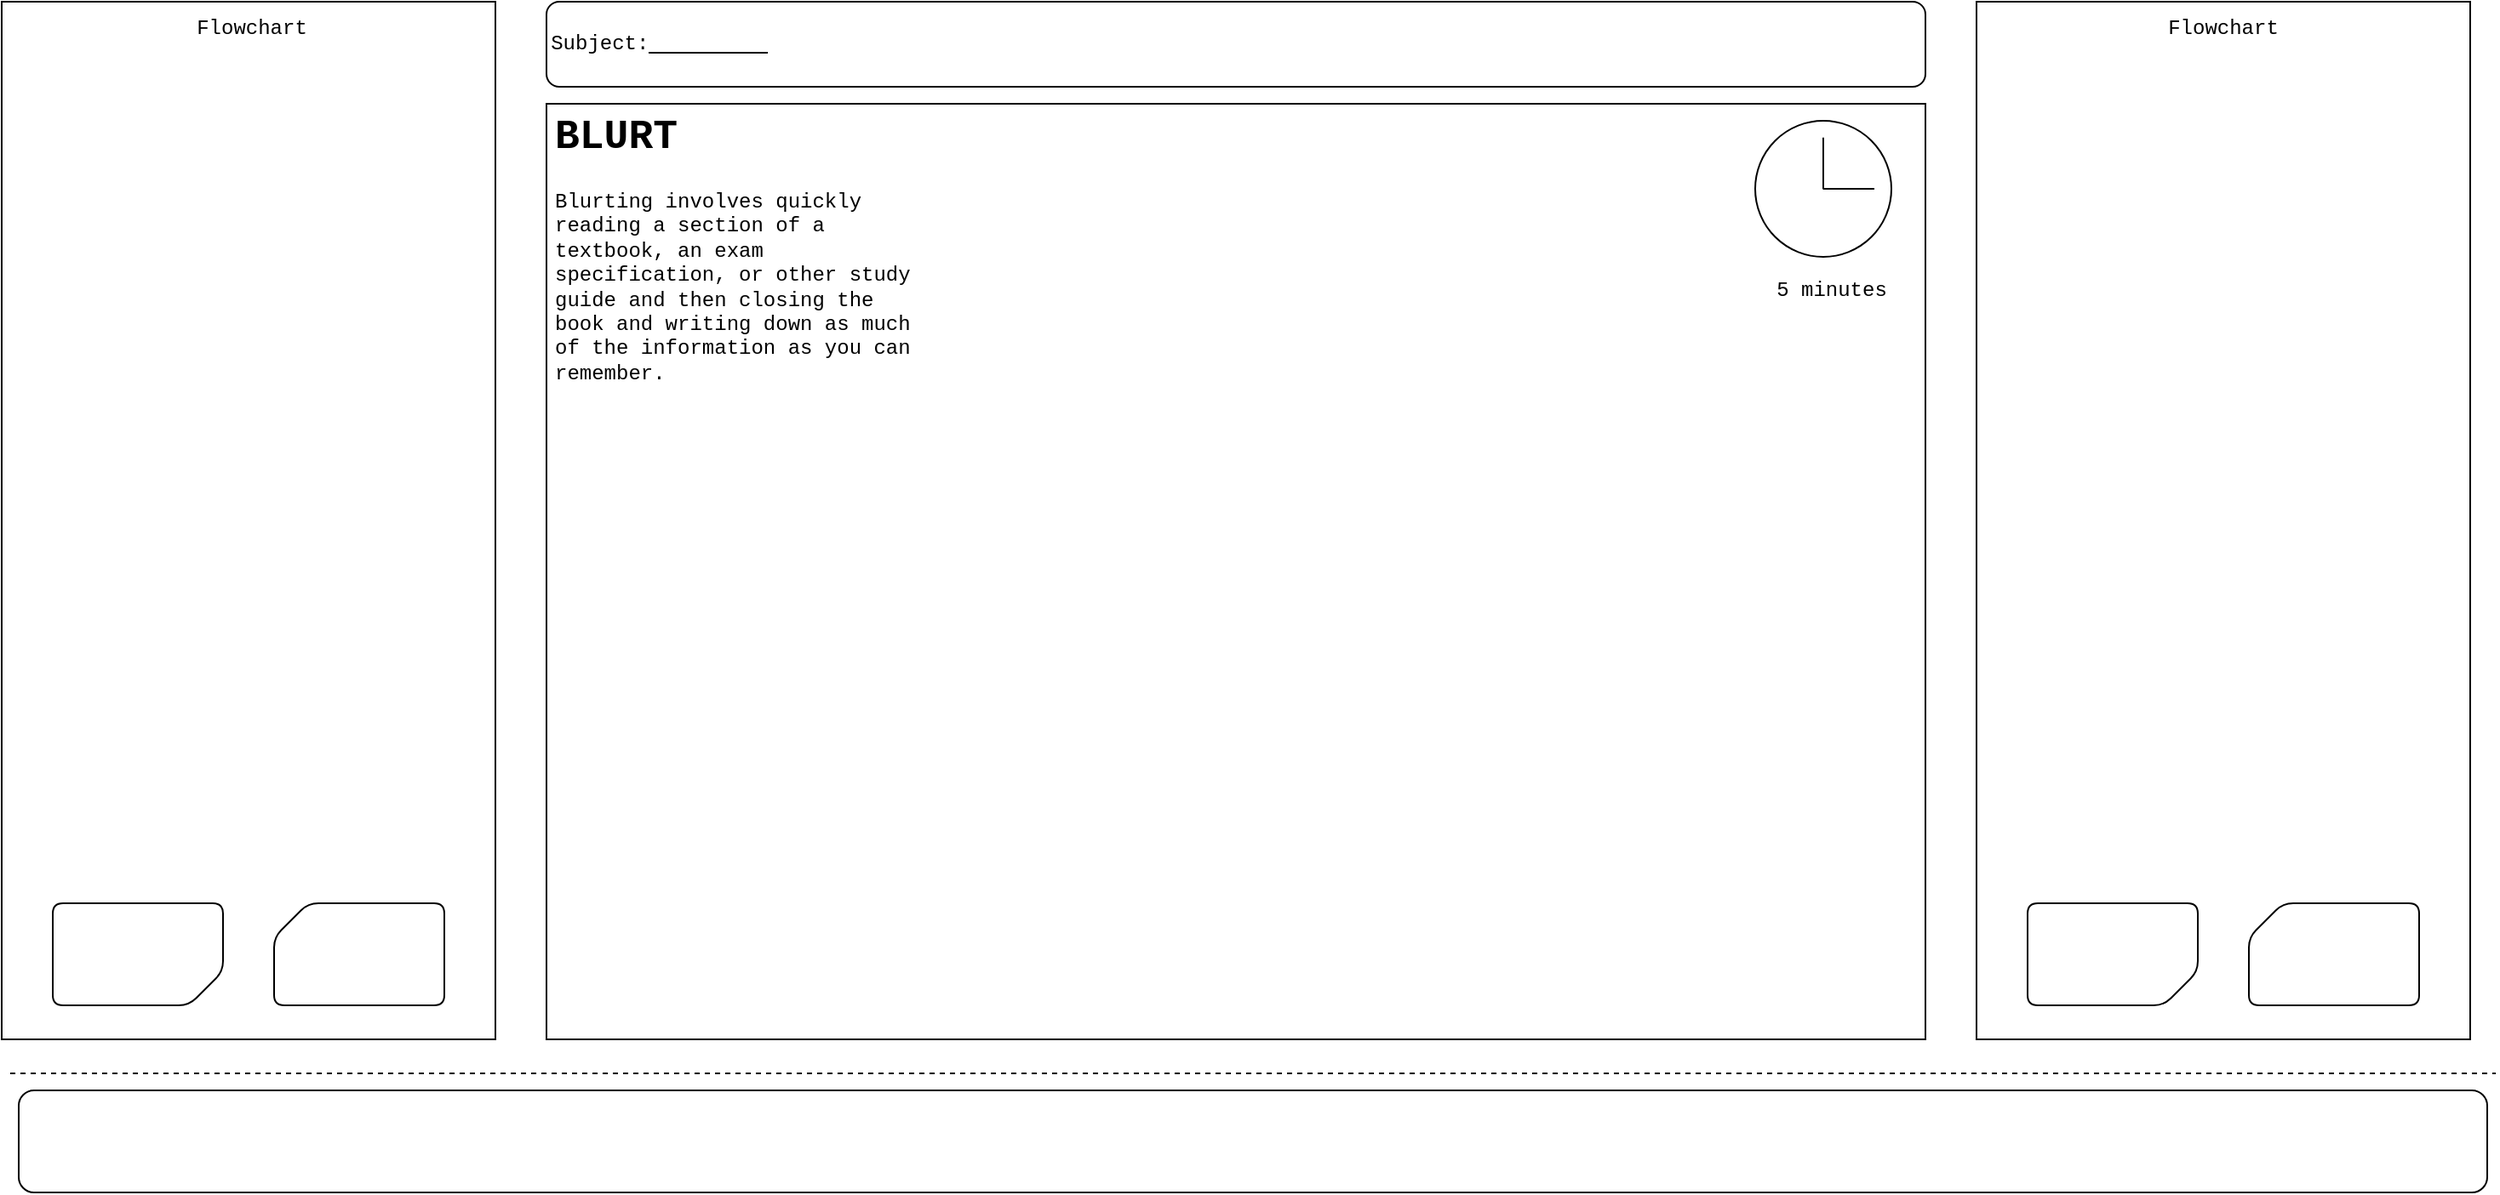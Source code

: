 <mxfile version="21.6.9" type="github">
  <diagram name="Page-1" id="MsKLmUilXUobWIuIifkx">
    <mxGraphModel dx="2327" dy="987" grid="1" gridSize="10" guides="1" tooltips="1" connect="1" arrows="1" fold="1" page="1" pageScale="1" pageWidth="827" pageHeight="1169" background="none" math="0" shadow="0">
      <root>
        <mxCell id="0" />
        <mxCell id="1" parent="0" />
        <mxCell id="Fr31JLENJhVwNltYiqaI-16" value="" style="rounded=1;whiteSpace=wrap;html=1;labelBackgroundColor=none;" vertex="1" parent="1">
          <mxGeometry x="10" y="10" width="810" height="50" as="geometry" />
        </mxCell>
        <mxCell id="Fr31JLENJhVwNltYiqaI-18" value="Subject:&amp;nbsp;" style="text;html=1;strokeColor=none;fillColor=none;align=center;verticalAlign=middle;whiteSpace=wrap;rounded=1;labelBackgroundColor=none;fontFamily=Courier New;" vertex="1" parent="1">
          <mxGeometry x="20" y="20" width="50" height="30" as="geometry" />
        </mxCell>
        <mxCell id="Fr31JLENJhVwNltYiqaI-19" value="" style="endArrow=none;html=1;rounded=1;labelBackgroundColor=none;fontColor=default;" edge="1" parent="1" target="Fr31JLENJhVwNltYiqaI-16">
          <mxGeometry width="50" height="50" relative="1" as="geometry">
            <mxPoint x="180" y="10" as="sourcePoint" />
            <mxPoint x="230" y="-40" as="targetPoint" />
          </mxGeometry>
        </mxCell>
        <mxCell id="Fr31JLENJhVwNltYiqaI-21" value="&lt;br&gt;" style="text;strokeColor=none;align=center;fillColor=none;html=1;verticalAlign=middle;whiteSpace=wrap;rounded=1;labelBackgroundColor=none;" vertex="1" parent="1">
          <mxGeometry x="-110" y="250" width="60" height="30" as="geometry" />
        </mxCell>
        <mxCell id="Fr31JLENJhVwNltYiqaI-24" value="" style="endArrow=none;html=1;rounded=1;labelBackgroundColor=none;fontColor=default;" edge="1" parent="1">
          <mxGeometry width="50" height="50" relative="1" as="geometry">
            <mxPoint x="70" y="40" as="sourcePoint" />
            <mxPoint x="140" y="40" as="targetPoint" />
          </mxGeometry>
        </mxCell>
        <mxCell id="Fr31JLENJhVwNltYiqaI-27" value="" style="rounded=0;whiteSpace=wrap;html=1;strokeColor=default;fontFamily=Helvetica;fontSize=12;fontColor=default;fillColor=default;" vertex="1" parent="1">
          <mxGeometry x="10" y="70" width="810" height="550" as="geometry" />
        </mxCell>
        <mxCell id="Fr31JLENJhVwNltYiqaI-31" value="&lt;h1&gt;BLURT&lt;/h1&gt;&lt;div&gt;Blurting involves quickly reading a section of a textbook, an exam specification, or other study guide and then closing the book and writing down as much of the information as you can remember.&lt;br&gt;&lt;/div&gt;" style="text;html=1;strokeColor=none;fillColor=none;spacing=5;spacingTop=-20;whiteSpace=wrap;overflow=hidden;rounded=0;fontSize=12;fontFamily=Courier New;fontColor=default;" vertex="1" parent="1">
          <mxGeometry x="10" y="70" width="220" height="170" as="geometry" />
        </mxCell>
        <mxCell id="Fr31JLENJhVwNltYiqaI-32" value="" style="ellipse;whiteSpace=wrap;html=1;aspect=fixed;rounded=1;strokeColor=default;fontFamily=Helvetica;fontSize=12;fontColor=default;fillColor=default;movable=0;resizable=0;rotatable=0;deletable=0;editable=0;locked=1;connectable=0;" vertex="1" parent="1">
          <mxGeometry x="720" y="80" width="80" height="80" as="geometry" />
        </mxCell>
        <mxCell id="Fr31JLENJhVwNltYiqaI-36" value="" style="group" vertex="1" connectable="0" parent="1">
          <mxGeometry x="760" y="100" width="30" height="20" as="geometry" />
        </mxCell>
        <mxCell id="Fr31JLENJhVwNltYiqaI-34" value="" style="endArrow=none;html=1;rounded=1;fontFamily=Helvetica;fontSize=12;fontColor=default;" edge="1" parent="Fr31JLENJhVwNltYiqaI-36">
          <mxGeometry width="50" height="50" relative="1" as="geometry">
            <mxPoint y="20.263" as="sourcePoint" />
            <mxPoint y="-10.132" as="targetPoint" />
            <Array as="points">
              <mxPoint />
            </Array>
          </mxGeometry>
        </mxCell>
        <mxCell id="Fr31JLENJhVwNltYiqaI-35" value="" style="endArrow=none;html=1;rounded=1;fontFamily=Helvetica;fontSize=12;fontColor=default;" edge="1" parent="Fr31JLENJhVwNltYiqaI-36">
          <mxGeometry width="50" height="50" relative="1" as="geometry">
            <mxPoint y="20" as="sourcePoint" />
            <mxPoint x="30" y="20.263" as="targetPoint" />
            <Array as="points">
              <mxPoint x="30" y="20" />
            </Array>
          </mxGeometry>
        </mxCell>
        <mxCell id="Fr31JLENJhVwNltYiqaI-37" value="5 minutes" style="text;html=1;strokeColor=none;fillColor=none;align=center;verticalAlign=middle;whiteSpace=wrap;rounded=0;fontSize=12;fontFamily=Courier New;fontColor=default;" vertex="1" parent="1">
          <mxGeometry x="730" y="160" width="70" height="40" as="geometry" />
        </mxCell>
        <mxCell id="Fr31JLENJhVwNltYiqaI-38" value="" style="rounded=0;whiteSpace=wrap;html=1;strokeColor=default;fontFamily=Helvetica;fontSize=12;fontColor=default;fillColor=default;" vertex="1" parent="1">
          <mxGeometry x="-310" y="10" width="290" height="610" as="geometry" />
        </mxCell>
        <mxCell id="Fr31JLENJhVwNltYiqaI-39" value="" style="rounded=0;whiteSpace=wrap;html=1;strokeColor=default;fontFamily=Helvetica;fontSize=12;fontColor=default;fillColor=default;" vertex="1" parent="1">
          <mxGeometry x="850" y="10" width="290" height="610" as="geometry" />
        </mxCell>
        <mxCell id="Fr31JLENJhVwNltYiqaI-43" value="" style="group" vertex="1" connectable="0" parent="1">
          <mxGeometry x="-280" y="540" width="230" height="60" as="geometry" />
        </mxCell>
        <mxCell id="Fr31JLENJhVwNltYiqaI-41" value="" style="verticalLabelPosition=bottom;verticalAlign=top;html=1;shape=card;whiteSpace=wrap;size=20;arcSize=12;rounded=1;strokeColor=default;fontFamily=Helvetica;fontSize=12;fontColor=default;fillColor=default;" vertex="1" parent="Fr31JLENJhVwNltYiqaI-43">
          <mxGeometry x="130" width="100" height="60" as="geometry" />
        </mxCell>
        <mxCell id="Fr31JLENJhVwNltYiqaI-42" value="" style="verticalLabelPosition=bottom;verticalAlign=top;html=1;shape=card;whiteSpace=wrap;size=20;arcSize=12;rounded=1;strokeColor=default;fontFamily=Helvetica;fontSize=12;fontColor=default;fillColor=default;direction=west;" vertex="1" parent="Fr31JLENJhVwNltYiqaI-43">
          <mxGeometry width="100" height="60" as="geometry" />
        </mxCell>
        <mxCell id="Fr31JLENJhVwNltYiqaI-44" value="" style="group" vertex="1" connectable="0" parent="1">
          <mxGeometry x="880" y="540" width="230" height="60" as="geometry" />
        </mxCell>
        <mxCell id="Fr31JLENJhVwNltYiqaI-45" value="" style="verticalLabelPosition=bottom;verticalAlign=top;html=1;shape=card;whiteSpace=wrap;size=20;arcSize=12;rounded=1;strokeColor=default;fontFamily=Helvetica;fontSize=12;fontColor=default;fillColor=default;" vertex="1" parent="Fr31JLENJhVwNltYiqaI-44">
          <mxGeometry x="130" width="100" height="60" as="geometry" />
        </mxCell>
        <mxCell id="Fr31JLENJhVwNltYiqaI-46" value="" style="verticalLabelPosition=bottom;verticalAlign=top;html=1;shape=card;whiteSpace=wrap;size=20;arcSize=12;rounded=1;strokeColor=default;fontFamily=Helvetica;fontSize=12;fontColor=default;fillColor=default;direction=west;" vertex="1" parent="Fr31JLENJhVwNltYiqaI-44">
          <mxGeometry width="100" height="60" as="geometry" />
        </mxCell>
        <mxCell id="Fr31JLENJhVwNltYiqaI-48" value="&lt;font face=&quot;Courier New&quot;&gt;Flowchart&lt;/font&gt;" style="text;html=1;strokeColor=none;fillColor=none;align=center;verticalAlign=middle;whiteSpace=wrap;rounded=0;fontSize=12;fontFamily=Helvetica;fontColor=default;" vertex="1" parent="1">
          <mxGeometry x="-193" y="10" width="60" height="30" as="geometry" />
        </mxCell>
        <mxCell id="Fr31JLENJhVwNltYiqaI-49" value="&lt;font face=&quot;Courier New&quot;&gt;Flowchart&lt;/font&gt;" style="text;html=1;strokeColor=none;fillColor=none;align=center;verticalAlign=middle;whiteSpace=wrap;rounded=0;fontSize=12;fontFamily=Helvetica;fontColor=default;" vertex="1" parent="1">
          <mxGeometry x="965" y="10" width="60" height="30" as="geometry" />
        </mxCell>
        <mxCell id="Fr31JLENJhVwNltYiqaI-54" value="" style="rounded=1;whiteSpace=wrap;html=1;strokeColor=default;fontFamily=Helvetica;fontSize=12;fontColor=default;fillColor=default;" vertex="1" parent="1">
          <mxGeometry x="-300" y="650" width="1450" height="60" as="geometry" />
        </mxCell>
        <mxCell id="Fr31JLENJhVwNltYiqaI-55" value="" style="endArrow=none;dashed=1;html=1;rounded=1;fontFamily=Helvetica;fontSize=12;fontColor=default;entryX=1;entryY=0;entryDx=0;entryDy=0;" edge="1" parent="1">
          <mxGeometry width="50" height="50" relative="1" as="geometry">
            <mxPoint x="-305" y="640" as="sourcePoint" />
            <mxPoint x="1155.0" y="640" as="targetPoint" />
          </mxGeometry>
        </mxCell>
      </root>
    </mxGraphModel>
  </diagram>
</mxfile>
